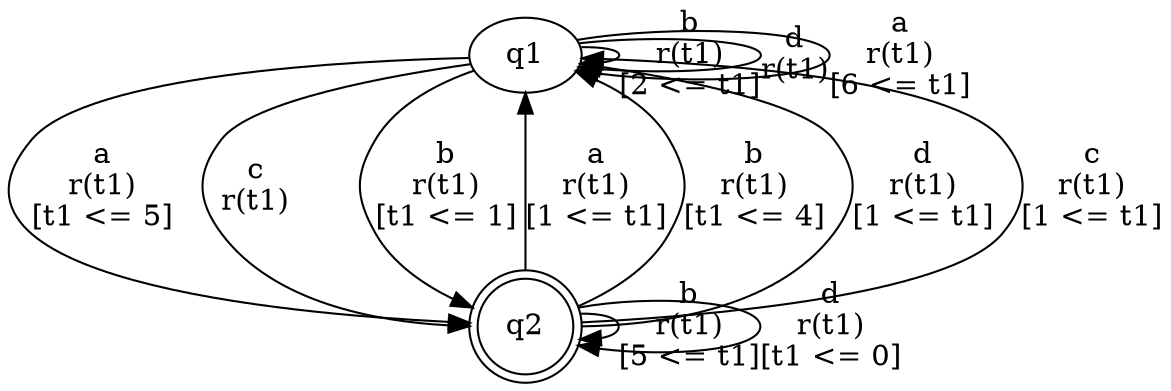 digraph L {
	qq1[label=q1]
	qq2[label=q2 shape=doublecircle]
	qq1 -> qq2[label="a\nr(t1)\n[t1 <= 5]"]
	qq2 -> qq1[label="a\nr(t1)\n[1 <= t1]"]
	qq2 -> qq1[label="b\nr(t1)\n[t1 <= 4]"]
	qq2 -> qq2[label="b\nr(t1)\n[5 <= t1]"]
	qq2 -> qq1[label="d\nr(t1)\n[1 <= t1]"]
	qq2 -> qq2[label="d\nr(t1)\n[t1 <= 0]"]
	qq2 -> qq1[label="c\nr(t1)\n[1 <= t1]"]
	qq1 -> qq1[label="b\nr(t1)\n[2 <= t1]"]
	qq1 -> qq1[label="d\nr(t1)\n"]
	qq1 -> qq2[label="c\nr(t1)\n"]
	qq1 -> qq1[label="a\nr(t1)\n[6 <= t1]"]
	qq1 -> qq2[label="b\nr(t1)\n[t1 <= 1]"]
}
